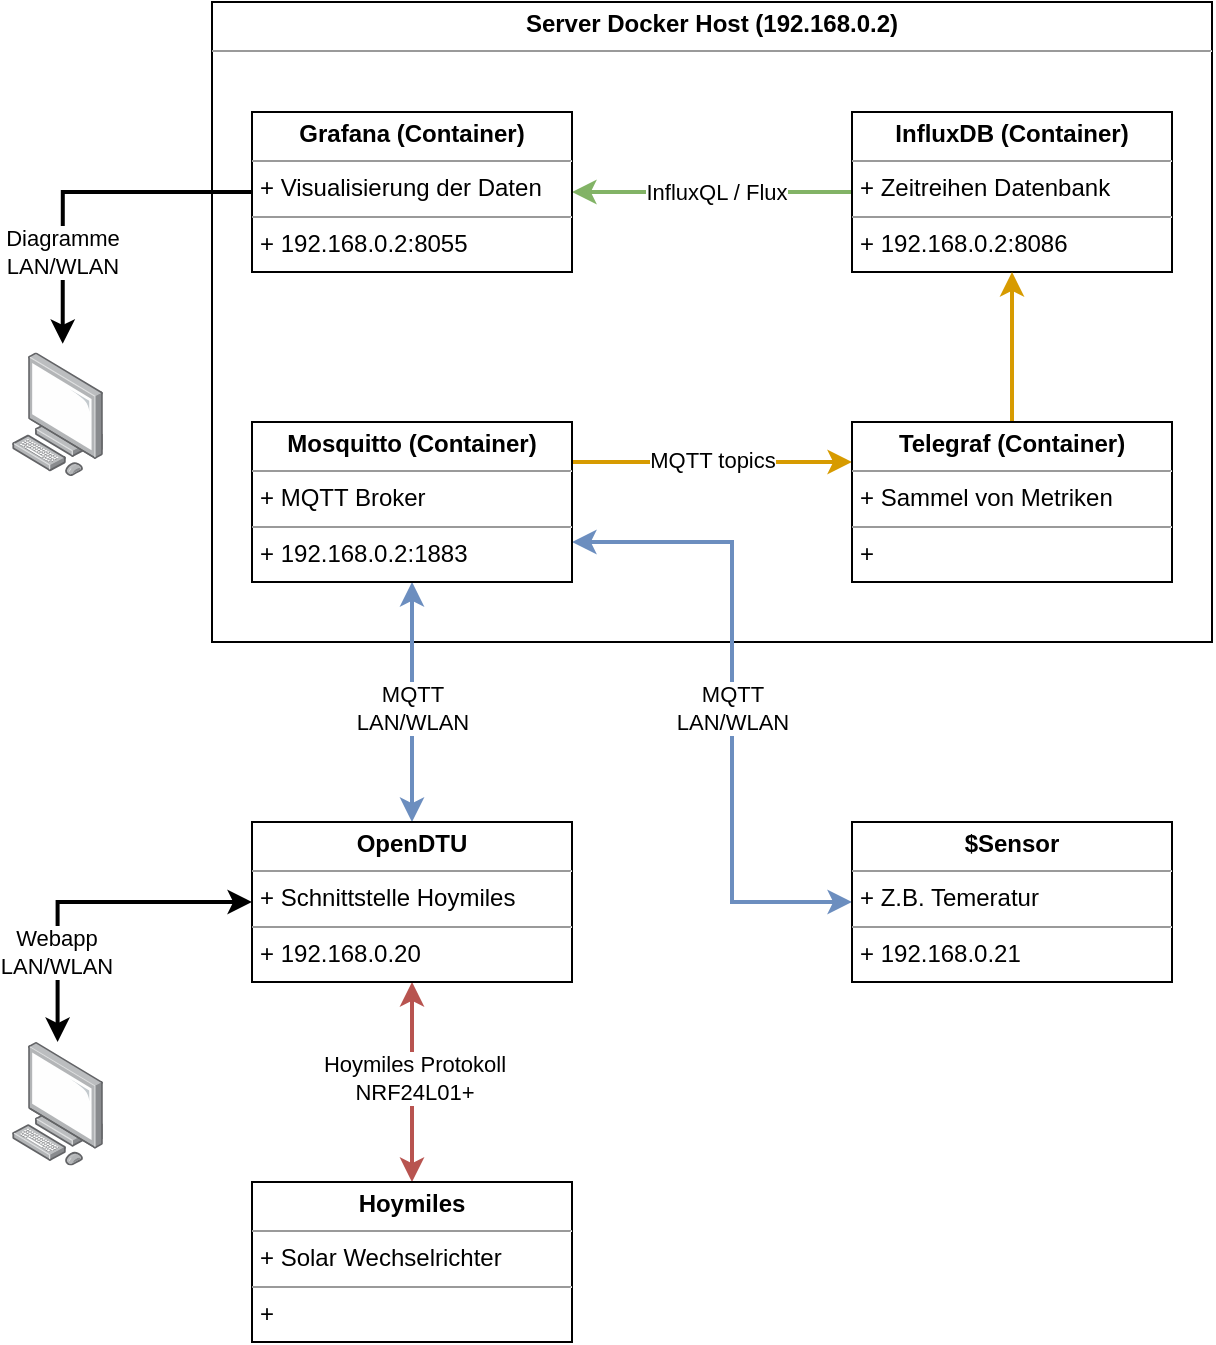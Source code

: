 <mxfile version="20.8.10" type="device"><diagram name="Seite-1" id="DMN0BQIkQ08mkb2sDY_Y"><mxGraphModel dx="683" dy="376" grid="1" gridSize="10" guides="1" tooltips="1" connect="1" arrows="1" fold="1" page="1" pageScale="1" pageWidth="827" pageHeight="1169" math="0" shadow="0"><root><mxCell id="0"/><mxCell id="1" parent="0"/><mxCell id="F3cjmAbMXVCv70stWdD--6" value="&lt;p style=&quot;margin:0px;margin-top:4px;text-align:center;&quot;&gt;&lt;b&gt;Server Docker Host (192.168.0.2)&lt;/b&gt;&lt;br&gt;&lt;/p&gt;&lt;hr size=&quot;1&quot;&gt;&lt;div style=&quot;height:2px;&quot;&gt;&lt;/div&gt;" style="verticalAlign=top;align=left;overflow=fill;fontSize=12;fontFamily=Helvetica;html=1;" vertex="1" parent="1"><mxGeometry x="150" y="280" width="500" height="320" as="geometry"/></mxCell><mxCell id="F3cjmAbMXVCv70stWdD--29" style="edgeStyle=orthogonalEdgeStyle;rounded=0;orthogonalLoop=1;jettySize=auto;html=1;exitX=1;exitY=0.5;exitDx=0;exitDy=0;strokeWidth=2;startArrow=classic;startFill=1;endArrow=none;endFill=0;entryX=0;entryY=0.5;entryDx=0;entryDy=0;fillColor=#d5e8d4;strokeColor=#82b366;" edge="1" parent="1" source="F3cjmAbMXVCv70stWdD--9" target="F3cjmAbMXVCv70stWdD--10"><mxGeometry relative="1" as="geometry"/></mxCell><mxCell id="F3cjmAbMXVCv70stWdD--30" value="InfluxQL / Flux" style="edgeLabel;html=1;align=center;verticalAlign=middle;resizable=0;points=[];" vertex="1" connectable="0" parent="F3cjmAbMXVCv70stWdD--29"><mxGeometry x="-0.238" y="1" relative="1" as="geometry"><mxPoint x="18" y="1" as="offset"/></mxGeometry></mxCell><mxCell id="F3cjmAbMXVCv70stWdD--32" style="edgeStyle=orthogonalEdgeStyle;rounded=0;orthogonalLoop=1;jettySize=auto;html=1;exitX=0;exitY=0.5;exitDx=0;exitDy=0;entryX=0.556;entryY=-0.069;entryDx=0;entryDy=0;entryPerimeter=0;strokeWidth=2;startArrow=none;startFill=0;endArrow=classic;endFill=1;" edge="1" parent="1" source="F3cjmAbMXVCv70stWdD--9" target="F3cjmAbMXVCv70stWdD--31"><mxGeometry relative="1" as="geometry"/></mxCell><mxCell id="F3cjmAbMXVCv70stWdD--33" value="&lt;div&gt;Diagramme&lt;/div&gt;&lt;div&gt;LAN/WLAN&lt;br&gt;&lt;/div&gt;" style="edgeLabel;html=1;align=center;verticalAlign=middle;resizable=0;points=[];" vertex="1" connectable="0" parent="F3cjmAbMXVCv70stWdD--32"><mxGeometry x="0.461" y="-1" relative="1" as="geometry"><mxPoint as="offset"/></mxGeometry></mxCell><mxCell id="F3cjmAbMXVCv70stWdD--9" value="&lt;p style=&quot;margin:0px;margin-top:4px;text-align:center;&quot;&gt;&lt;b&gt;Grafana (Container)&lt;/b&gt;&lt;br&gt;&lt;/p&gt;&lt;hr size=&quot;1&quot;&gt;&lt;p style=&quot;margin:0px;margin-left:4px;&quot;&gt;+ Visualisierung der Daten&lt;br&gt;&lt;/p&gt;&lt;hr size=&quot;1&quot;&gt;&lt;p style=&quot;margin:0px;margin-left:4px;&quot;&gt;+ 192.168.0.2:8055&lt;/p&gt;" style="verticalAlign=top;align=left;overflow=fill;fontSize=12;fontFamily=Helvetica;html=1;" vertex="1" parent="1"><mxGeometry x="170" y="335" width="160" height="80" as="geometry"/></mxCell><mxCell id="F3cjmAbMXVCv70stWdD--10" value="&lt;p style=&quot;margin:0px;margin-top:4px;text-align:center;&quot;&gt;&lt;b&gt;InfluxDB (Container)&lt;/b&gt;&lt;br&gt;&lt;/p&gt;&lt;hr size=&quot;1&quot;&gt;&lt;p style=&quot;margin:0px;margin-left:4px;&quot;&gt;+ Zeitreihen Datenbank&lt;br&gt;&lt;/p&gt;&lt;hr size=&quot;1&quot;&gt;&lt;p style=&quot;margin:0px;margin-left:4px;&quot;&gt;+ 192.168.0.2:8086&lt;/p&gt;" style="verticalAlign=top;align=left;overflow=fill;fontSize=12;fontFamily=Helvetica;html=1;" vertex="1" parent="1"><mxGeometry x="470" y="335" width="160" height="80" as="geometry"/></mxCell><mxCell id="F3cjmAbMXVCv70stWdD--26" style="edgeStyle=orthogonalEdgeStyle;rounded=0;orthogonalLoop=1;jettySize=auto;html=1;exitX=0;exitY=0.25;exitDx=0;exitDy=0;entryX=1;entryY=0.25;entryDx=0;entryDy=0;strokeWidth=2;startArrow=classic;startFill=1;endArrow=none;endFill=0;fillColor=#ffe6cc;strokeColor=#d79b00;" edge="1" parent="1" source="F3cjmAbMXVCv70stWdD--11" target="F3cjmAbMXVCv70stWdD--12"><mxGeometry relative="1" as="geometry"/></mxCell><mxCell id="F3cjmAbMXVCv70stWdD--28" value="MQTT topics" style="edgeLabel;html=1;align=center;verticalAlign=middle;resizable=0;points=[];" vertex="1" connectable="0" parent="F3cjmAbMXVCv70stWdD--26"><mxGeometry x="-0.238" y="-1" relative="1" as="geometry"><mxPoint x="-17" as="offset"/></mxGeometry></mxCell><mxCell id="F3cjmAbMXVCv70stWdD--27" style="edgeStyle=orthogonalEdgeStyle;rounded=0;orthogonalLoop=1;jettySize=auto;html=1;exitX=0.5;exitY=0;exitDx=0;exitDy=0;entryX=0.5;entryY=1;entryDx=0;entryDy=0;strokeWidth=2;startArrow=none;startFill=0;endArrow=classic;endFill=1;fillColor=#ffe6cc;strokeColor=#d79b00;" edge="1" parent="1" source="F3cjmAbMXVCv70stWdD--11" target="F3cjmAbMXVCv70stWdD--10"><mxGeometry relative="1" as="geometry"/></mxCell><mxCell id="F3cjmAbMXVCv70stWdD--11" value="&lt;p style=&quot;margin:0px;margin-top:4px;text-align:center;&quot;&gt;&lt;b&gt;Telegraf (Container)&lt;/b&gt;&lt;br&gt;&lt;/p&gt;&lt;hr size=&quot;1&quot;&gt;&lt;p style=&quot;margin:0px;margin-left:4px;&quot;&gt;+ Sammel von Metriken&lt;br&gt;&lt;/p&gt;&lt;hr size=&quot;1&quot;&gt;&lt;p style=&quot;margin:0px;margin-left:4px;&quot;&gt;+ &lt;br&gt;&lt;/p&gt;" style="verticalAlign=top;align=left;overflow=fill;fontSize=12;fontFamily=Helvetica;html=1;" vertex="1" parent="1"><mxGeometry x="470" y="490" width="160" height="80" as="geometry"/></mxCell><mxCell id="F3cjmAbMXVCv70stWdD--19" style="edgeStyle=orthogonalEdgeStyle;rounded=0;orthogonalLoop=1;jettySize=auto;html=1;exitX=0.5;exitY=1;exitDx=0;exitDy=0;entryX=0.5;entryY=0;entryDx=0;entryDy=0;strokeWidth=2;startArrow=classic;startFill=1;fillColor=#dae8fc;strokeColor=#6c8ebf;" edge="1" parent="1" source="F3cjmAbMXVCv70stWdD--12" target="F3cjmAbMXVCv70stWdD--13"><mxGeometry relative="1" as="geometry"/></mxCell><mxCell id="F3cjmAbMXVCv70stWdD--21" value="&lt;div&gt;MQTT&lt;/div&gt;&lt;div&gt;LAN/WLAN&lt;br&gt;&lt;/div&gt;" style="edgeLabel;html=1;align=center;verticalAlign=middle;resizable=0;points=[];" vertex="1" connectable="0" parent="F3cjmAbMXVCv70stWdD--19"><mxGeometry x="-0.203" y="1" relative="1" as="geometry"><mxPoint x="-1" y="15" as="offset"/></mxGeometry></mxCell><mxCell id="F3cjmAbMXVCv70stWdD--20" style="edgeStyle=orthogonalEdgeStyle;rounded=0;orthogonalLoop=1;jettySize=auto;html=1;exitX=1;exitY=0.75;exitDx=0;exitDy=0;entryX=0;entryY=0.5;entryDx=0;entryDy=0;strokeWidth=2;startArrow=classic;startFill=1;fillColor=#dae8fc;strokeColor=#6c8ebf;" edge="1" parent="1" source="F3cjmAbMXVCv70stWdD--12" target="F3cjmAbMXVCv70stWdD--15"><mxGeometry relative="1" as="geometry"><Array as="points"><mxPoint x="410" y="550"/><mxPoint x="410" y="730"/></Array></mxGeometry></mxCell><mxCell id="F3cjmAbMXVCv70stWdD--25" value="&lt;div&gt;MQTT&lt;/div&gt;&lt;div&gt;LAN/WLAN&lt;br&gt;&lt;/div&gt;" style="edgeLabel;html=1;align=center;verticalAlign=middle;resizable=0;points=[];" vertex="1" connectable="0" parent="F3cjmAbMXVCv70stWdD--20"><mxGeometry x="-0.087" y="-2" relative="1" as="geometry"><mxPoint x="2" y="17" as="offset"/></mxGeometry></mxCell><mxCell id="F3cjmAbMXVCv70stWdD--12" value="&lt;p style=&quot;margin:0px;margin-top:4px;text-align:center;&quot;&gt;&lt;b&gt;Mosquitto (Container)&lt;/b&gt;&lt;br&gt;&lt;/p&gt;&lt;hr size=&quot;1&quot;&gt;&lt;p style=&quot;margin:0px;margin-left:4px;&quot;&gt;+ MQTT Broker&lt;br&gt;&lt;/p&gt;&lt;hr size=&quot;1&quot;&gt;&lt;p style=&quot;margin:0px;margin-left:4px;&quot;&gt;+ 192.168.0.2:1883&lt;/p&gt;" style="verticalAlign=top;align=left;overflow=fill;fontSize=12;fontFamily=Helvetica;html=1;" vertex="1" parent="1"><mxGeometry x="170" y="490" width="160" height="80" as="geometry"/></mxCell><mxCell id="F3cjmAbMXVCv70stWdD--16" value="" style="edgeStyle=orthogonalEdgeStyle;rounded=0;orthogonalLoop=1;jettySize=auto;html=1;startArrow=classic;startFill=1;fillColor=#f8cecc;strokeColor=#b85450;strokeWidth=2;" edge="1" parent="1" source="F3cjmAbMXVCv70stWdD--13" target="F3cjmAbMXVCv70stWdD--14"><mxGeometry relative="1" as="geometry"/></mxCell><mxCell id="F3cjmAbMXVCv70stWdD--18" value="&lt;div&gt;Hoymiles Protokoll&lt;/div&gt;&lt;div&gt;NRF24L01+&lt;/div&gt;" style="edgeLabel;html=1;align=center;verticalAlign=middle;resizable=0;points=[];" vertex="1" connectable="0" parent="F3cjmAbMXVCv70stWdD--16"><mxGeometry x="-0.304" relative="1" as="geometry"><mxPoint x="1" y="13" as="offset"/></mxGeometry></mxCell><mxCell id="F3cjmAbMXVCv70stWdD--23" value="" style="edgeStyle=orthogonalEdgeStyle;rounded=0;orthogonalLoop=1;jettySize=auto;html=1;strokeWidth=2;startArrow=classic;startFill=1;" edge="1" parent="1" source="F3cjmAbMXVCv70stWdD--13" target="F3cjmAbMXVCv70stWdD--22"><mxGeometry relative="1" as="geometry"/></mxCell><mxCell id="F3cjmAbMXVCv70stWdD--24" value="&lt;div&gt;Webapp&lt;/div&gt;&lt;div&gt;LAN/WLAN&lt;br&gt;&lt;/div&gt;" style="edgeLabel;html=1;align=center;verticalAlign=middle;resizable=0;points=[];" vertex="1" connectable="0" parent="F3cjmAbMXVCv70stWdD--23"><mxGeometry x="0.462" y="-1" relative="1" as="geometry"><mxPoint as="offset"/></mxGeometry></mxCell><mxCell id="F3cjmAbMXVCv70stWdD--13" value="&lt;p style=&quot;margin:0px;margin-top:4px;text-align:center;&quot;&gt;&lt;b&gt;OpenDTU&lt;/b&gt;&lt;br&gt;&lt;/p&gt;&lt;hr size=&quot;1&quot;&gt;&lt;p style=&quot;margin:0px;margin-left:4px;&quot;&gt;+ Schnittstelle Hoymiles&lt;/p&gt;&lt;hr size=&quot;1&quot;&gt;&lt;p style=&quot;margin:0px;margin-left:4px;&quot;&gt;+ 192.168.0.20&lt;/p&gt;&lt;p style=&quot;margin:0px;margin-left:4px;&quot;&gt;&lt;br&gt;&lt;/p&gt;" style="verticalAlign=top;align=left;overflow=fill;fontSize=12;fontFamily=Helvetica;html=1;" vertex="1" parent="1"><mxGeometry x="170" y="690" width="160" height="80" as="geometry"/></mxCell><mxCell id="F3cjmAbMXVCv70stWdD--14" value="&lt;p style=&quot;margin:0px;margin-top:4px;text-align:center;&quot;&gt;&lt;b&gt;Hoymiles&lt;/b&gt;&lt;br&gt;&lt;/p&gt;&lt;hr size=&quot;1&quot;&gt;&lt;p style=&quot;margin:0px;margin-left:4px;&quot;&gt;+ Solar Wechselrichter&lt;br&gt;&lt;/p&gt;&lt;hr size=&quot;1&quot;&gt;&lt;p style=&quot;margin:0px;margin-left:4px;&quot;&gt;+ &lt;br&gt;&lt;/p&gt;&lt;p style=&quot;margin:0px;margin-left:4px;&quot;&gt;&lt;br&gt;&lt;/p&gt;" style="verticalAlign=top;align=left;overflow=fill;fontSize=12;fontFamily=Helvetica;html=1;" vertex="1" parent="1"><mxGeometry x="170" y="870" width="160" height="80" as="geometry"/></mxCell><mxCell id="F3cjmAbMXVCv70stWdD--15" value="&lt;p style=&quot;margin:0px;margin-top:4px;text-align:center;&quot;&gt;&lt;b&gt;$Sensor&lt;/b&gt;&lt;br&gt;&lt;/p&gt;&lt;hr size=&quot;1&quot;&gt;&lt;p style=&quot;margin:0px;margin-left:4px;&quot;&gt;+ Z.B. Temeratur&lt;br&gt;&lt;/p&gt;&lt;hr size=&quot;1&quot;&gt;&lt;p style=&quot;margin:0px;margin-left:4px;&quot;&gt;+ 192.168.0.21&lt;/p&gt;&lt;p style=&quot;margin:0px;margin-left:4px;&quot;&gt;&lt;br&gt;&lt;/p&gt;" style="verticalAlign=top;align=left;overflow=fill;fontSize=12;fontFamily=Helvetica;html=1;" vertex="1" parent="1"><mxGeometry x="470" y="690" width="160" height="80" as="geometry"/></mxCell><mxCell id="F3cjmAbMXVCv70stWdD--22" value="" style="points=[];aspect=fixed;html=1;align=center;shadow=0;dashed=0;image;image=img/lib/allied_telesis/computer_and_terminals/Personal_Computer.svg;" vertex="1" parent="1"><mxGeometry x="50" y="800" width="45.6" height="61.8" as="geometry"/></mxCell><mxCell id="F3cjmAbMXVCv70stWdD--31" value="" style="points=[];aspect=fixed;html=1;align=center;shadow=0;dashed=0;image;image=img/lib/allied_telesis/computer_and_terminals/Personal_Computer.svg;" vertex="1" parent="1"><mxGeometry x="50" y="455.2" width="45.6" height="61.8" as="geometry"/></mxCell></root></mxGraphModel></diagram></mxfile>